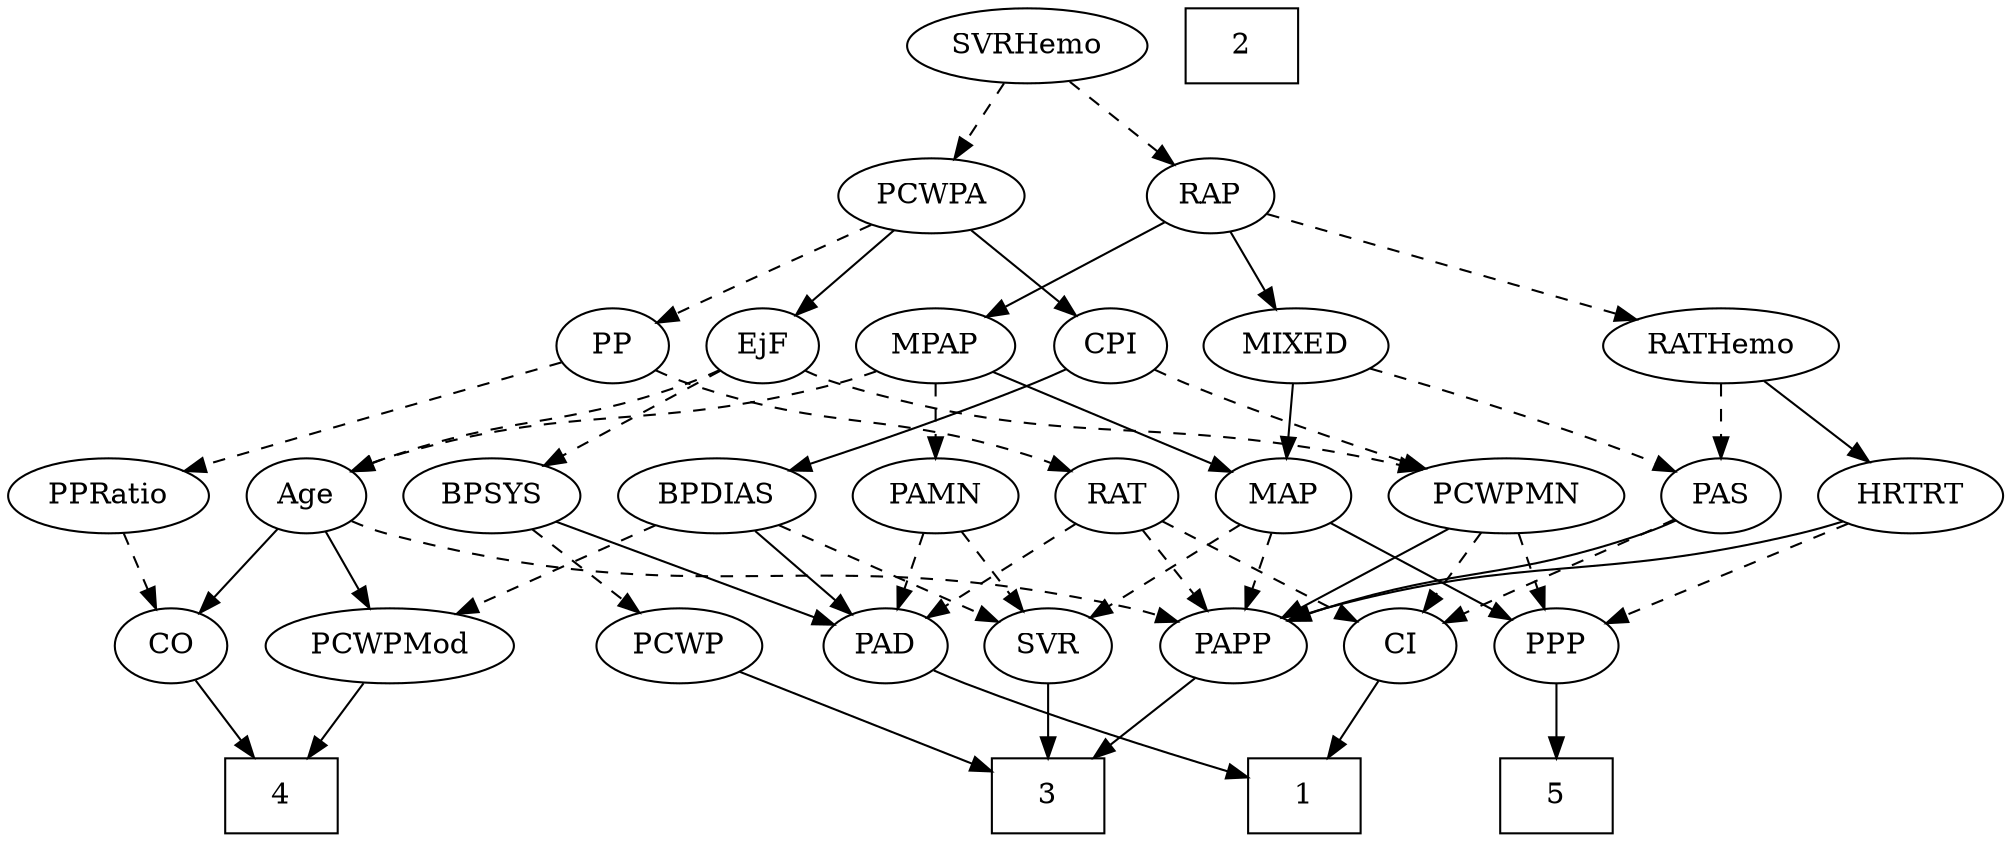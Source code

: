 strict digraph {
	graph [bb="0,0,878.29,396"];
	node [label="\N"];
	1	[height=0.5,
		pos="343.65,18",
		shape=box,
		width=0.75];
	2	[height=0.5,
		pos="512.65,378",
		shape=box,
		width=0.75];
	3	[height=0.5,
		pos="417.65,18",
		shape=box,
		width=0.75];
	4	[height=0.5,
		pos="149.65,18",
		shape=box,
		width=0.75];
	5	[height=0.5,
		pos="677.65,18",
		shape=box,
		width=0.75];
	Age	[height=0.5,
		pos="217.65,162",
		width=0.75];
	CO	[height=0.5,
		pos="56.646,90",
		width=0.75];
	Age -> CO	[pos="e,77.875,101.27 196.42,150.73 191.59,148.46 186.46,146.11 181.65,144 142.56,126.88 131.73,125.12 92.646,108 90.842,107.21 88.993,\
106.38 87.132,105.54",
		style=solid];
	PCWPMod	[height=0.5,
		pos="241.65,90",
		width=1.4443];
	Age -> PCWPMod	[pos="e,235.72,108.28 223.46,144.05 226.16,136.18 229.44,126.62 232.46,117.79",
		style=solid];
	PAPP	[height=0.5,
		pos="578.65,90",
		width=0.88464];
	Age -> PAPP	[pos="e,553.75,101.59 238.15,149.97 243.11,147.68 248.47,145.51 253.65,144 374.07,108.78 411.91,138.38 533.65,108 537.07,107.15 540.59,\
106.11 544.09,104.97",
		style=dashed];
	EjF	[height=0.5,
		pos="320.65,234",
		width=0.75];
	EjF -> Age	[pos="e,235.9,175.41 302.23,220.49 286.12,209.54 262.52,193.49 244.34,181.14",
		style=dashed];
	BPSYS	[height=0.5,
		pos="134.65,162",
		width=1.0471];
	EjF -> BPSYS	[pos="e,163.71,173.57 299.49,222.56 294.66,220.3 289.51,217.99 284.65,216 239.77,197.62 227.34,196.25 181.65,180 178.93,179.03 176.12,\
178.03 173.29,177.02",
		style=dashed];
	PCWPMN	[height=0.5,
		pos="578.65,162",
		width=1.3902];
	EjF -> PCWPMN	[pos="e,541.29,174.15 341.26,222.3 346.21,220 351.54,217.74 356.65,216 426.85,192.01 447.74,198.28 519.65,180 523.49,179.02 527.46,177.97 \
531.44,176.89",
		style=dashed];
	RAP	[height=0.5,
		pos="495.65,306",
		width=0.77632];
	MIXED	[height=0.5,
		pos="661.65,234",
		width=1.1193];
	RAP -> MIXED	[pos="e,633.36,246.93 518.38,295.41 545.5,283.98 591.24,264.69 623.74,250.99",
		style=solid];
	MPAP	[height=0.5,
		pos="476.65,234",
		width=0.97491];
	RAP -> MPAP	[pos="e,481.34,252.28 491.05,288.05 488.93,280.26 486.37,270.82 484,262.08",
		style=solid];
	RATHemo	[height=0.5,
		pos="769.65,234",
		width=1.3721];
	RAP -> RATHemo	[pos="e,732.57,245.92 521.54,298.96 562.02,289.44 642.68,270.16 710.65,252 714.64,250.93 718.78,249.8 722.93,248.64",
		style=dashed];
	PAS	[height=0.5,
		pos="753.65,162",
		width=0.75];
	MIXED -> PAS	[pos="e,736.34,176.17 681.16,218.15 694.83,207.75 713.23,193.75 728.07,182.46",
		style=dashed];
	MAP	[height=0.5,
		pos="677.65,162",
		width=0.84854];
	MIXED -> MAP	[pos="e,673.7,180.28 665.52,216.05 667.3,208.26 669.46,198.82 671.46,190.08",
		style=solid];
	MPAP -> Age	[pos="e,238.24,173.75 449.19,222.54 442.52,220.21 435.37,217.87 428.65,216 352.15,194.69 328.97,205.13 253.65,180 251.73,179.36 249.78,\
178.64 247.83,177.88",
		style=dashed];
	PAMN	[height=0.5,
		pos="401.65,162",
		width=1.011];
	MPAP -> PAMN	[pos="e,417.89,178.16 460.37,217.81 450.15,208.27 436.79,195.8 425.4,185.17",
		style=dashed];
	MPAP -> MAP	[pos="e,653.67,173.58 506.28,224.06 538.78,214.07 592.34,197.05 637.65,180 639.85,179.17 642.11,178.29 644.39,177.38",
		style=solid];
	PAD	[height=0.5,
		pos="342.65,90",
		width=0.79437];
	BPSYS -> PAD	[pos="e,319.98,101.16 163.39,150.31 169.4,148.15 175.71,145.95 181.65,144 234.94,126.45 249.86,127 302.65,108 305.22,107.07 307.87,106.07 \
310.51,105.03",
		style=solid];
	PCWP	[height=0.5,
		pos="136.65,90",
		width=0.97491];
	BPSYS -> PCWP	[pos="e,136.16,108.1 135.14,143.7 135.36,135.98 135.63,126.71 135.87,118.11",
		style=dashed];
	PAD -> 1	[pos="e,343.4,36.104 342.89,71.697 343,63.983 343.14,54.712 343.26,46.112",
		style=solid];
	CO -> 4	[pos="e,126.95,36.082 74.139,75.834 86.631,66.431 103.77,53.529 118.57,42.394",
		style=solid];
	CI	[height=0.5,
		pos="497.65,90",
		width=0.75];
	PAS -> CI	[pos="e,519.35,101.18 733.06,150.23 728.11,147.93 722.77,145.69 717.65,144 640.19,118.39 615.6,132.08 537.65,108 534.71,107.09 531.7,106.05 \
528.71,104.93",
		style=dashed];
	PAS -> PAPP	[pos="e,605.02,100.37 732.45,150.66 727.62,148.39 722.48,146.06 717.65,144 683,129.24 642.73,114.1 614.48,103.8",
		style=solid];
	PAMN -> PAD	[pos="e,355.58,106.34 388.26,145.12 380.53,135.95 370.68,124.26 362.11,114.09",
		style=dashed];
	SVR	[height=0.5,
		pos="417.65,90",
		width=0.77632];
	PAMN -> SVR	[pos="e,413.7,108.28 405.52,144.05 407.3,136.26 409.46,126.82 411.46,118.08",
		style=dashed];
	RATHemo -> PAS	[pos="e,757.6,180.28 765.77,216.05 763.99,208.26 761.83,198.82 759.84,190.08",
		style=dashed];
	HRTRT	[height=0.5,
		pos="838.65,162",
		width=1.1013];
	RATHemo -> HRTRT	[pos="e,823.2,178.67 785.65,216.76 794.66,207.62 806.06,196.06 815.97,186",
		style=solid];
	CPI	[height=0.5,
		pos="392.65,234",
		width=0.75];
	CPI -> PCWPMN	[pos="e,543.94,175.01 414.57,223.43 420.41,220.95 426.75,218.32 432.65,216 466.57,202.64 505.39,188.61 534.47,178.34",
		style=dashed];
	BPDIAS	[height=0.5,
		pos="304.65,162",
		width=1.1735];
	CPI -> BPDIAS	[pos="e,323.7,178.16 375.68,219.5 363.24,209.61 346.09,195.96 331.76,184.56",
		style=solid];
	RAT	[height=0.5,
		pos="483.65,162",
		width=0.75827];
	RAT -> PAD	[pos="e,364.36,101.78 462.54,150.52 438.9,138.78 400.37,119.66 373.38,106.26",
		style=dashed];
	RAT -> CI	[pos="e,494.19,108.28 487.04,144.05 488.58,136.35 490.44,127.03 492.17,118.36",
		style=dashed];
	RAT -> PAPP	[pos="e,559.88,104.83 501.52,147.83 515.57,137.47 535.4,122.87 551.43,111.06",
		style=dashed];
	SVR -> 3	[pos="e,417.65,36.104 417.65,71.697 417.65,63.983 417.65,54.712 417.65,46.112",
		style=solid];
	PCWPMod -> 4	[pos="e,172.05,36.044 220.77,73.116 208.74,63.963 193.4,52.294 180.06,42.137",
		style=solid];
	PCWPA	[height=0.5,
		pos="373.65,306",
		width=1.1555];
	PCWPA -> EjF	[pos="e,332.51,250.67 361.35,288.76 354.64,279.89 346.19,268.74 338.74,258.89",
		style=solid];
	PCWPA -> CPI	[pos="e,388.09,251.79 378.25,288.05 380.39,280.14 383,270.54 385.4,261.69",
		style=solid];
	PP	[height=0.5,
		pos="248.65,234",
		width=0.75];
	PCWPA -> PP	[pos="e,268.86,246.32 349.25,291.34 328.73,279.85 299.36,263.4 277.65,251.24",
		style=dashed];
	PPP	[height=0.5,
		pos="677.65,90",
		width=0.75];
	PCWPMN -> PPP	[pos="e,659.7,103.69 600.62,145.46 615.61,134.86 635.55,120.76 651.39,109.57",
		style=dashed];
	PCWPMN -> CI	[pos="e,513.49,104.7 560.27,145.12 548.7,135.12 533.67,122.13 521.23,111.38",
		style=dashed];
	PCWPMN -> PAPP	[pos="e,578.65,108.1 578.65,143.7 578.65,135.98 578.65,126.71 578.65,118.11",
		style=solid];
	SVRHemo	[height=0.5,
		pos="417.65,378",
		width=1.3902];
	SVRHemo -> RAP	[pos="e,479.87,321.16 435.35,361.12 446.23,351.35 460.3,338.72 472.12,328.11",
		style=dashed];
	SVRHemo -> PCWPA	[pos="e,384.2,323.79 407,360.05 401.81,351.8 395.46,341.7 389.7,332.54",
		style=dashed];
	BPDIAS -> PAD	[pos="e,333.71,107.47 313.65,144.41 318.2,136.04 323.8,125.71 328.87,116.37",
		style=solid];
	BPDIAS -> SVR	[pos="e,398.2,103.05 327.51,146.83 345.44,135.73 370.47,120.22 389.6,108.37",
		style=dashed];
	BPDIAS -> PCWPMod	[pos="e,256.62,107.63 290.03,144.76 282.12,135.97 272.18,124.93 263.38,115.14",
		style=dashed];
	MAP -> SVR	[pos="e,440.69,100.73 654.25,150.13 648.87,147.9 643.12,145.7 637.65,144 561.41,120.27 538.26,130.47 461.65,108 457.86,106.89 453.95,105.6 \
450.09,104.23",
		style=dashed];
	MAP -> PPP	[pos="e,677.65,108.1 677.65,143.7 677.65,135.98 677.65,126.71 677.65,118.11",
		style=solid];
	MAP -> PAPP	[pos="e,597.68,104.46 658.56,147.5 643.63,136.95 622.68,122.13 605.97,110.32",
		style=dashed];
	PP -> RAT	[pos="e,462.44,173.68 269.26,222.31 274.21,220.01 279.55,217.75 284.65,216 354.42,192.11 376.74,203.53 446.65,180 448.77,179.29 450.93,\
178.49 453.1,177.64",
		style=dashed];
	PPRatio	[height=0.5,
		pos="39.646,162",
		width=1.1013];
	PP -> PPRatio	[pos="e,69.825,173.8 224.86,225.35 193.39,215.2 136.24,196.6 87.646,180 84.941,179.08 82.152,178.11 79.346,177.14",
		style=dashed];
	PPP -> 5	[pos="e,677.65,36.104 677.65,71.697 677.65,63.983 677.65,54.712 677.65,46.112",
		style=solid];
	PPRatio -> CO	[pos="e,52.451,108.28 43.762,144.05 45.655,136.26 47.947,126.82 50.07,118.08",
		style=dashed];
	PCWP -> 3	[pos="e,390.55,32.066 162.9,77.925 168.67,75.751 174.81,73.639 180.65,72 267.18,47.694 293.78,62.546 379.65,36 380.1,35.861 380.55,35.719 \
381,35.572",
		style=solid];
	CI -> 1	[pos="e,370.72,31.305 475.91,79.119 451,67.795 409.77,49.056 379.96,35.506",
		style=solid];
	PAPP -> 3	[pos="e,444.75,30.786 554.19,78.369 527.6,66.807 484.81,48.203 454.22,34.903",
		style=solid];
	HRTRT -> PPP	[pos="e,699.79,100.63 810.97,148.97 782.7,136.67 738.86,117.62 709.25,104.74",
		style=dashed];
	HRTRT -> PAPP	[pos="e,606.83,98.767 808.73,150.12 802.46,147.98 795.87,145.83 789.65,144 724.71,124.88 707.22,124.82 641.65,108 633.53,105.92 624.85,\
103.62 616.61,101.41",
		style=solid];
}
